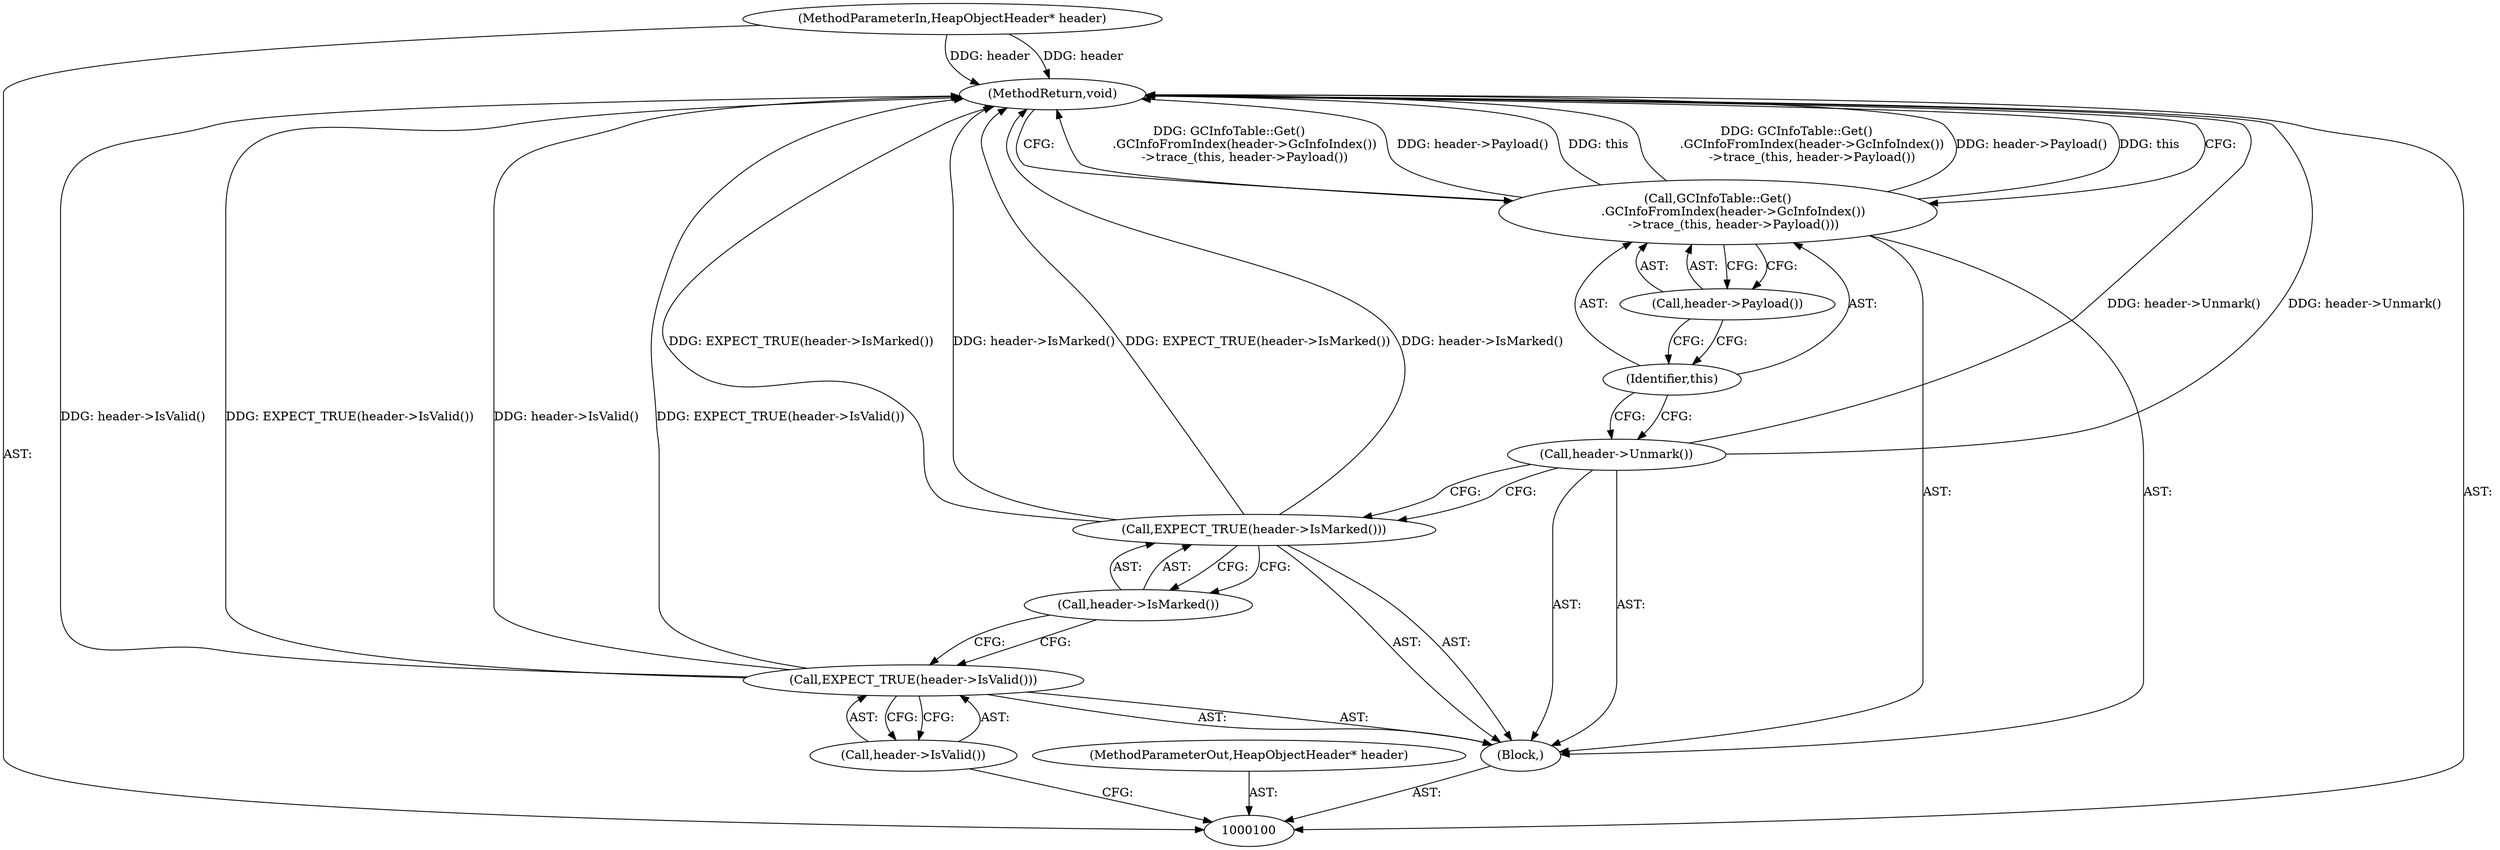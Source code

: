 digraph "0_Chrome_20b65d00ca3d8696430e22efad7485366f8c3a21_5" {
"1000111" [label="(MethodReturn,void)"];
"1000101" [label="(MethodParameterIn,HeapObjectHeader* header)"];
"1000137" [label="(MethodParameterOut,HeapObjectHeader* header)"];
"1000102" [label="(Block,)"];
"1000104" [label="(Call,header->IsValid())"];
"1000103" [label="(Call,EXPECT_TRUE(header->IsValid()))"];
"1000106" [label="(Call,header->IsMarked())"];
"1000105" [label="(Call,EXPECT_TRUE(header->IsMarked()))"];
"1000107" [label="(Call,header->Unmark())"];
"1000108" [label="(Call,GCInfoTable::Get()\n        .GCInfoFromIndex(header->GcInfoIndex())\n        ->trace_(this, header->Payload()))"];
"1000109" [label="(Identifier,this)"];
"1000110" [label="(Call,header->Payload())"];
"1000111" -> "1000100"  [label="AST: "];
"1000111" -> "1000108"  [label="CFG: "];
"1000108" -> "1000111"  [label="DDG: GCInfoTable::Get()\n        .GCInfoFromIndex(header->GcInfoIndex())\n        ->trace_(this, header->Payload())"];
"1000108" -> "1000111"  [label="DDG: header->Payload()"];
"1000108" -> "1000111"  [label="DDG: this"];
"1000107" -> "1000111"  [label="DDG: header->Unmark()"];
"1000103" -> "1000111"  [label="DDG: header->IsValid()"];
"1000103" -> "1000111"  [label="DDG: EXPECT_TRUE(header->IsValid())"];
"1000105" -> "1000111"  [label="DDG: EXPECT_TRUE(header->IsMarked())"];
"1000105" -> "1000111"  [label="DDG: header->IsMarked()"];
"1000101" -> "1000111"  [label="DDG: header"];
"1000101" -> "1000100"  [label="AST: "];
"1000101" -> "1000111"  [label="DDG: header"];
"1000137" -> "1000100"  [label="AST: "];
"1000102" -> "1000100"  [label="AST: "];
"1000103" -> "1000102"  [label="AST: "];
"1000105" -> "1000102"  [label="AST: "];
"1000107" -> "1000102"  [label="AST: "];
"1000108" -> "1000102"  [label="AST: "];
"1000104" -> "1000103"  [label="AST: "];
"1000104" -> "1000100"  [label="CFG: "];
"1000103" -> "1000104"  [label="CFG: "];
"1000103" -> "1000102"  [label="AST: "];
"1000103" -> "1000104"  [label="CFG: "];
"1000104" -> "1000103"  [label="AST: "];
"1000106" -> "1000103"  [label="CFG: "];
"1000103" -> "1000111"  [label="DDG: header->IsValid()"];
"1000103" -> "1000111"  [label="DDG: EXPECT_TRUE(header->IsValid())"];
"1000106" -> "1000105"  [label="AST: "];
"1000106" -> "1000103"  [label="CFG: "];
"1000105" -> "1000106"  [label="CFG: "];
"1000105" -> "1000102"  [label="AST: "];
"1000105" -> "1000106"  [label="CFG: "];
"1000106" -> "1000105"  [label="AST: "];
"1000107" -> "1000105"  [label="CFG: "];
"1000105" -> "1000111"  [label="DDG: EXPECT_TRUE(header->IsMarked())"];
"1000105" -> "1000111"  [label="DDG: header->IsMarked()"];
"1000107" -> "1000102"  [label="AST: "];
"1000107" -> "1000105"  [label="CFG: "];
"1000109" -> "1000107"  [label="CFG: "];
"1000107" -> "1000111"  [label="DDG: header->Unmark()"];
"1000108" -> "1000102"  [label="AST: "];
"1000108" -> "1000110"  [label="CFG: "];
"1000109" -> "1000108"  [label="AST: "];
"1000110" -> "1000108"  [label="AST: "];
"1000111" -> "1000108"  [label="CFG: "];
"1000108" -> "1000111"  [label="DDG: GCInfoTable::Get()\n        .GCInfoFromIndex(header->GcInfoIndex())\n        ->trace_(this, header->Payload())"];
"1000108" -> "1000111"  [label="DDG: header->Payload()"];
"1000108" -> "1000111"  [label="DDG: this"];
"1000109" -> "1000108"  [label="AST: "];
"1000109" -> "1000107"  [label="CFG: "];
"1000110" -> "1000109"  [label="CFG: "];
"1000110" -> "1000108"  [label="AST: "];
"1000110" -> "1000109"  [label="CFG: "];
"1000108" -> "1000110"  [label="CFG: "];
}
